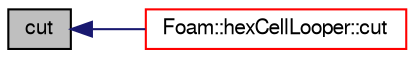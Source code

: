 digraph "cut"
{
  bgcolor="transparent";
  edge [fontname="FreeSans",fontsize="10",labelfontname="FreeSans",labelfontsize="10"];
  node [fontname="FreeSans",fontsize="10",shape=record];
  rankdir="LR";
  Node1 [label="cut",height=0.2,width=0.4,color="black", fillcolor="grey75", style="filled" fontcolor="black"];
  Node1 -> Node2 [dir="back",color="midnightblue",fontsize="10",style="solid",fontname="FreeSans"];
  Node2 [label="Foam::hexCellLooper::cut",height=0.2,width=0.4,color="red",URL="$a00978.html#a57a0014495f8049ba5a41bc5fba01230",tooltip="Create cut along circumference of cellI. Gets current mesh cuts. "];
}
